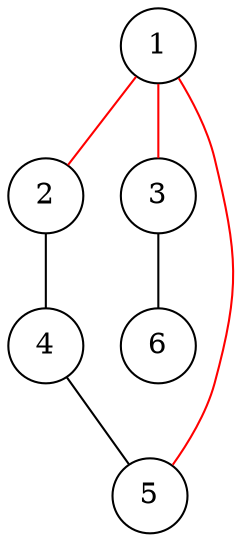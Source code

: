 digraph questiononepartthree {
node [shape=circle]
edge [arrowhead=none]
subgraph {
1 -> 2 [color = red]
1 -> 3 [color = red]
1 -> 5 [color = red]
2 -> 4
3 -> 6
4 -> 5
}
}
